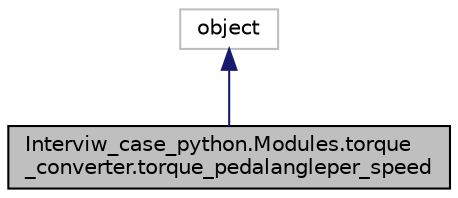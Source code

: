 digraph "Interviw_case_python.Modules.torque_converter.torque_pedalangleper_speed"
{
 // LATEX_PDF_SIZE
  edge [fontname="Helvetica",fontsize="10",labelfontname="Helvetica",labelfontsize="10"];
  node [fontname="Helvetica",fontsize="10",shape=record];
  Node1 [label="Interviw_case_python.Modules.torque\l_converter.torque_pedalangleper_speed",height=0.2,width=0.4,color="black", fillcolor="grey75", style="filled", fontcolor="black",tooltip="The torque interpolation function The class functions as the torque converter."];
  Node2 -> Node1 [dir="back",color="midnightblue",fontsize="10",style="solid",fontname="Helvetica"];
  Node2 [label="object",height=0.2,width=0.4,color="grey75", fillcolor="white", style="filled",tooltip=" "];
}
